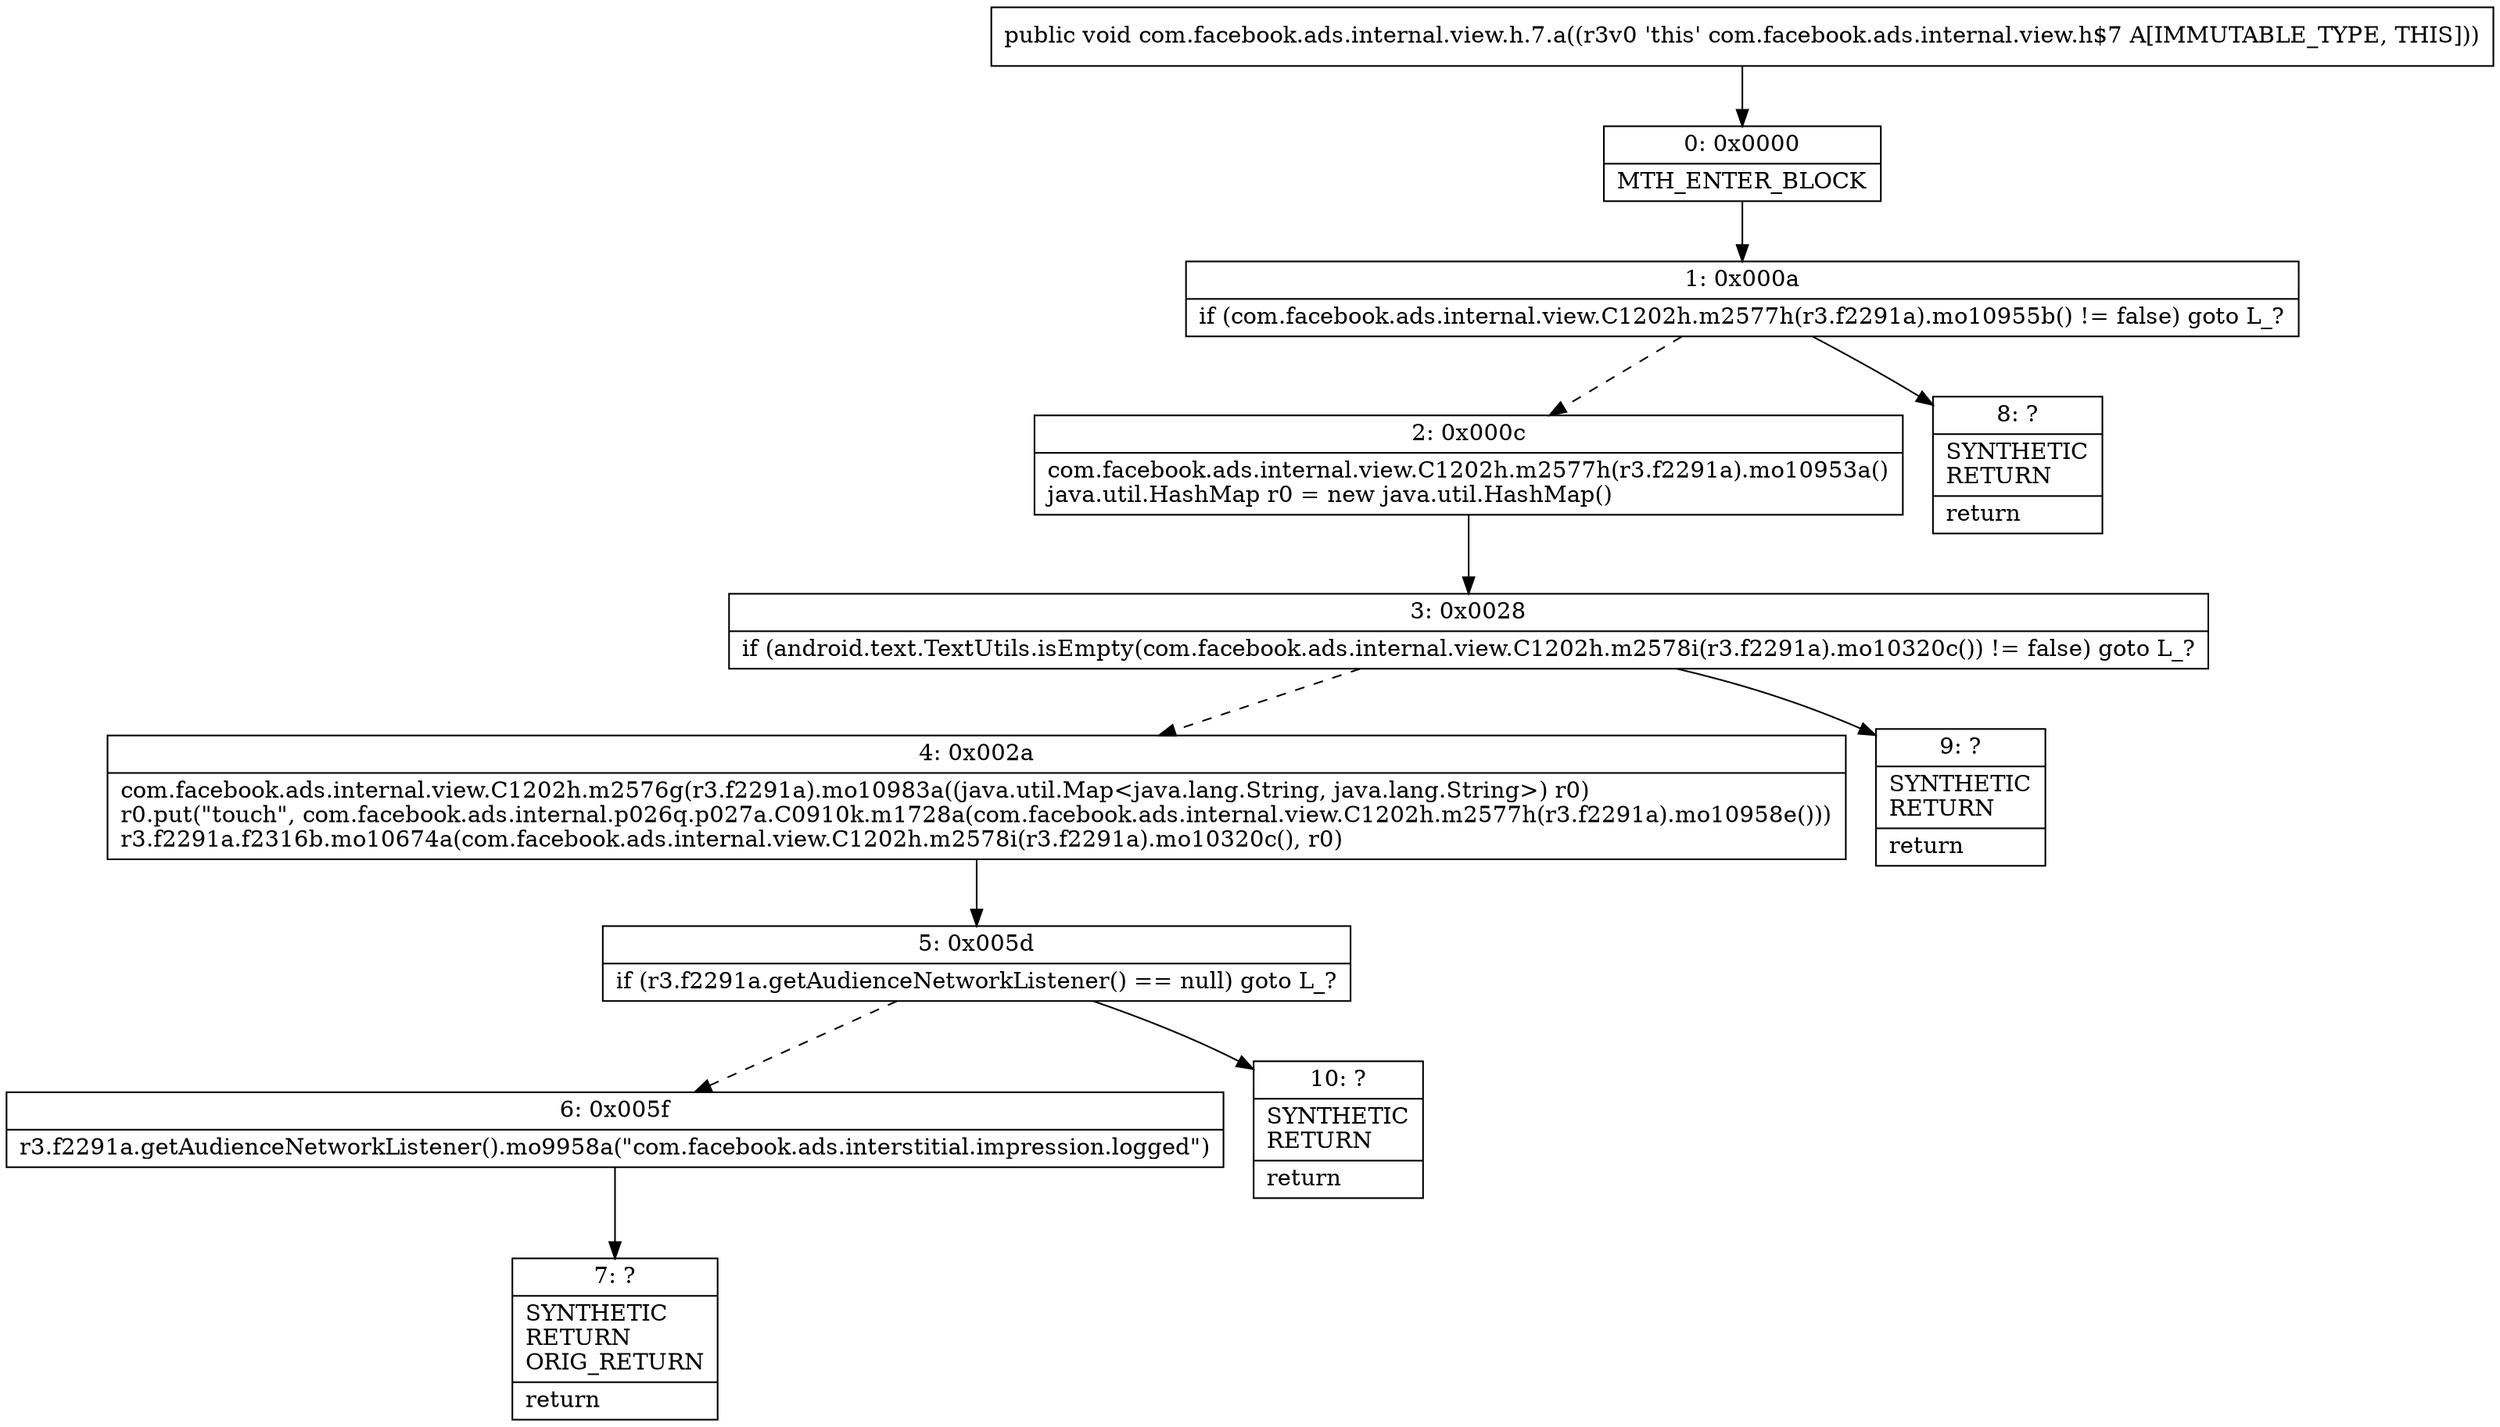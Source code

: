 digraph "CFG forcom.facebook.ads.internal.view.h.7.a()V" {
Node_0 [shape=record,label="{0\:\ 0x0000|MTH_ENTER_BLOCK\l}"];
Node_1 [shape=record,label="{1\:\ 0x000a|if (com.facebook.ads.internal.view.C1202h.m2577h(r3.f2291a).mo10955b() != false) goto L_?\l}"];
Node_2 [shape=record,label="{2\:\ 0x000c|com.facebook.ads.internal.view.C1202h.m2577h(r3.f2291a).mo10953a()\ljava.util.HashMap r0 = new java.util.HashMap()\l}"];
Node_3 [shape=record,label="{3\:\ 0x0028|if (android.text.TextUtils.isEmpty(com.facebook.ads.internal.view.C1202h.m2578i(r3.f2291a).mo10320c()) != false) goto L_?\l}"];
Node_4 [shape=record,label="{4\:\ 0x002a|com.facebook.ads.internal.view.C1202h.m2576g(r3.f2291a).mo10983a((java.util.Map\<java.lang.String, java.lang.String\>) r0)\lr0.put(\"touch\", com.facebook.ads.internal.p026q.p027a.C0910k.m1728a(com.facebook.ads.internal.view.C1202h.m2577h(r3.f2291a).mo10958e()))\lr3.f2291a.f2316b.mo10674a(com.facebook.ads.internal.view.C1202h.m2578i(r3.f2291a).mo10320c(), r0)\l}"];
Node_5 [shape=record,label="{5\:\ 0x005d|if (r3.f2291a.getAudienceNetworkListener() == null) goto L_?\l}"];
Node_6 [shape=record,label="{6\:\ 0x005f|r3.f2291a.getAudienceNetworkListener().mo9958a(\"com.facebook.ads.interstitial.impression.logged\")\l}"];
Node_7 [shape=record,label="{7\:\ ?|SYNTHETIC\lRETURN\lORIG_RETURN\l|return\l}"];
Node_8 [shape=record,label="{8\:\ ?|SYNTHETIC\lRETURN\l|return\l}"];
Node_9 [shape=record,label="{9\:\ ?|SYNTHETIC\lRETURN\l|return\l}"];
Node_10 [shape=record,label="{10\:\ ?|SYNTHETIC\lRETURN\l|return\l}"];
MethodNode[shape=record,label="{public void com.facebook.ads.internal.view.h.7.a((r3v0 'this' com.facebook.ads.internal.view.h$7 A[IMMUTABLE_TYPE, THIS])) }"];
MethodNode -> Node_0;
Node_0 -> Node_1;
Node_1 -> Node_2[style=dashed];
Node_1 -> Node_8;
Node_2 -> Node_3;
Node_3 -> Node_4[style=dashed];
Node_3 -> Node_9;
Node_4 -> Node_5;
Node_5 -> Node_6[style=dashed];
Node_5 -> Node_10;
Node_6 -> Node_7;
}

